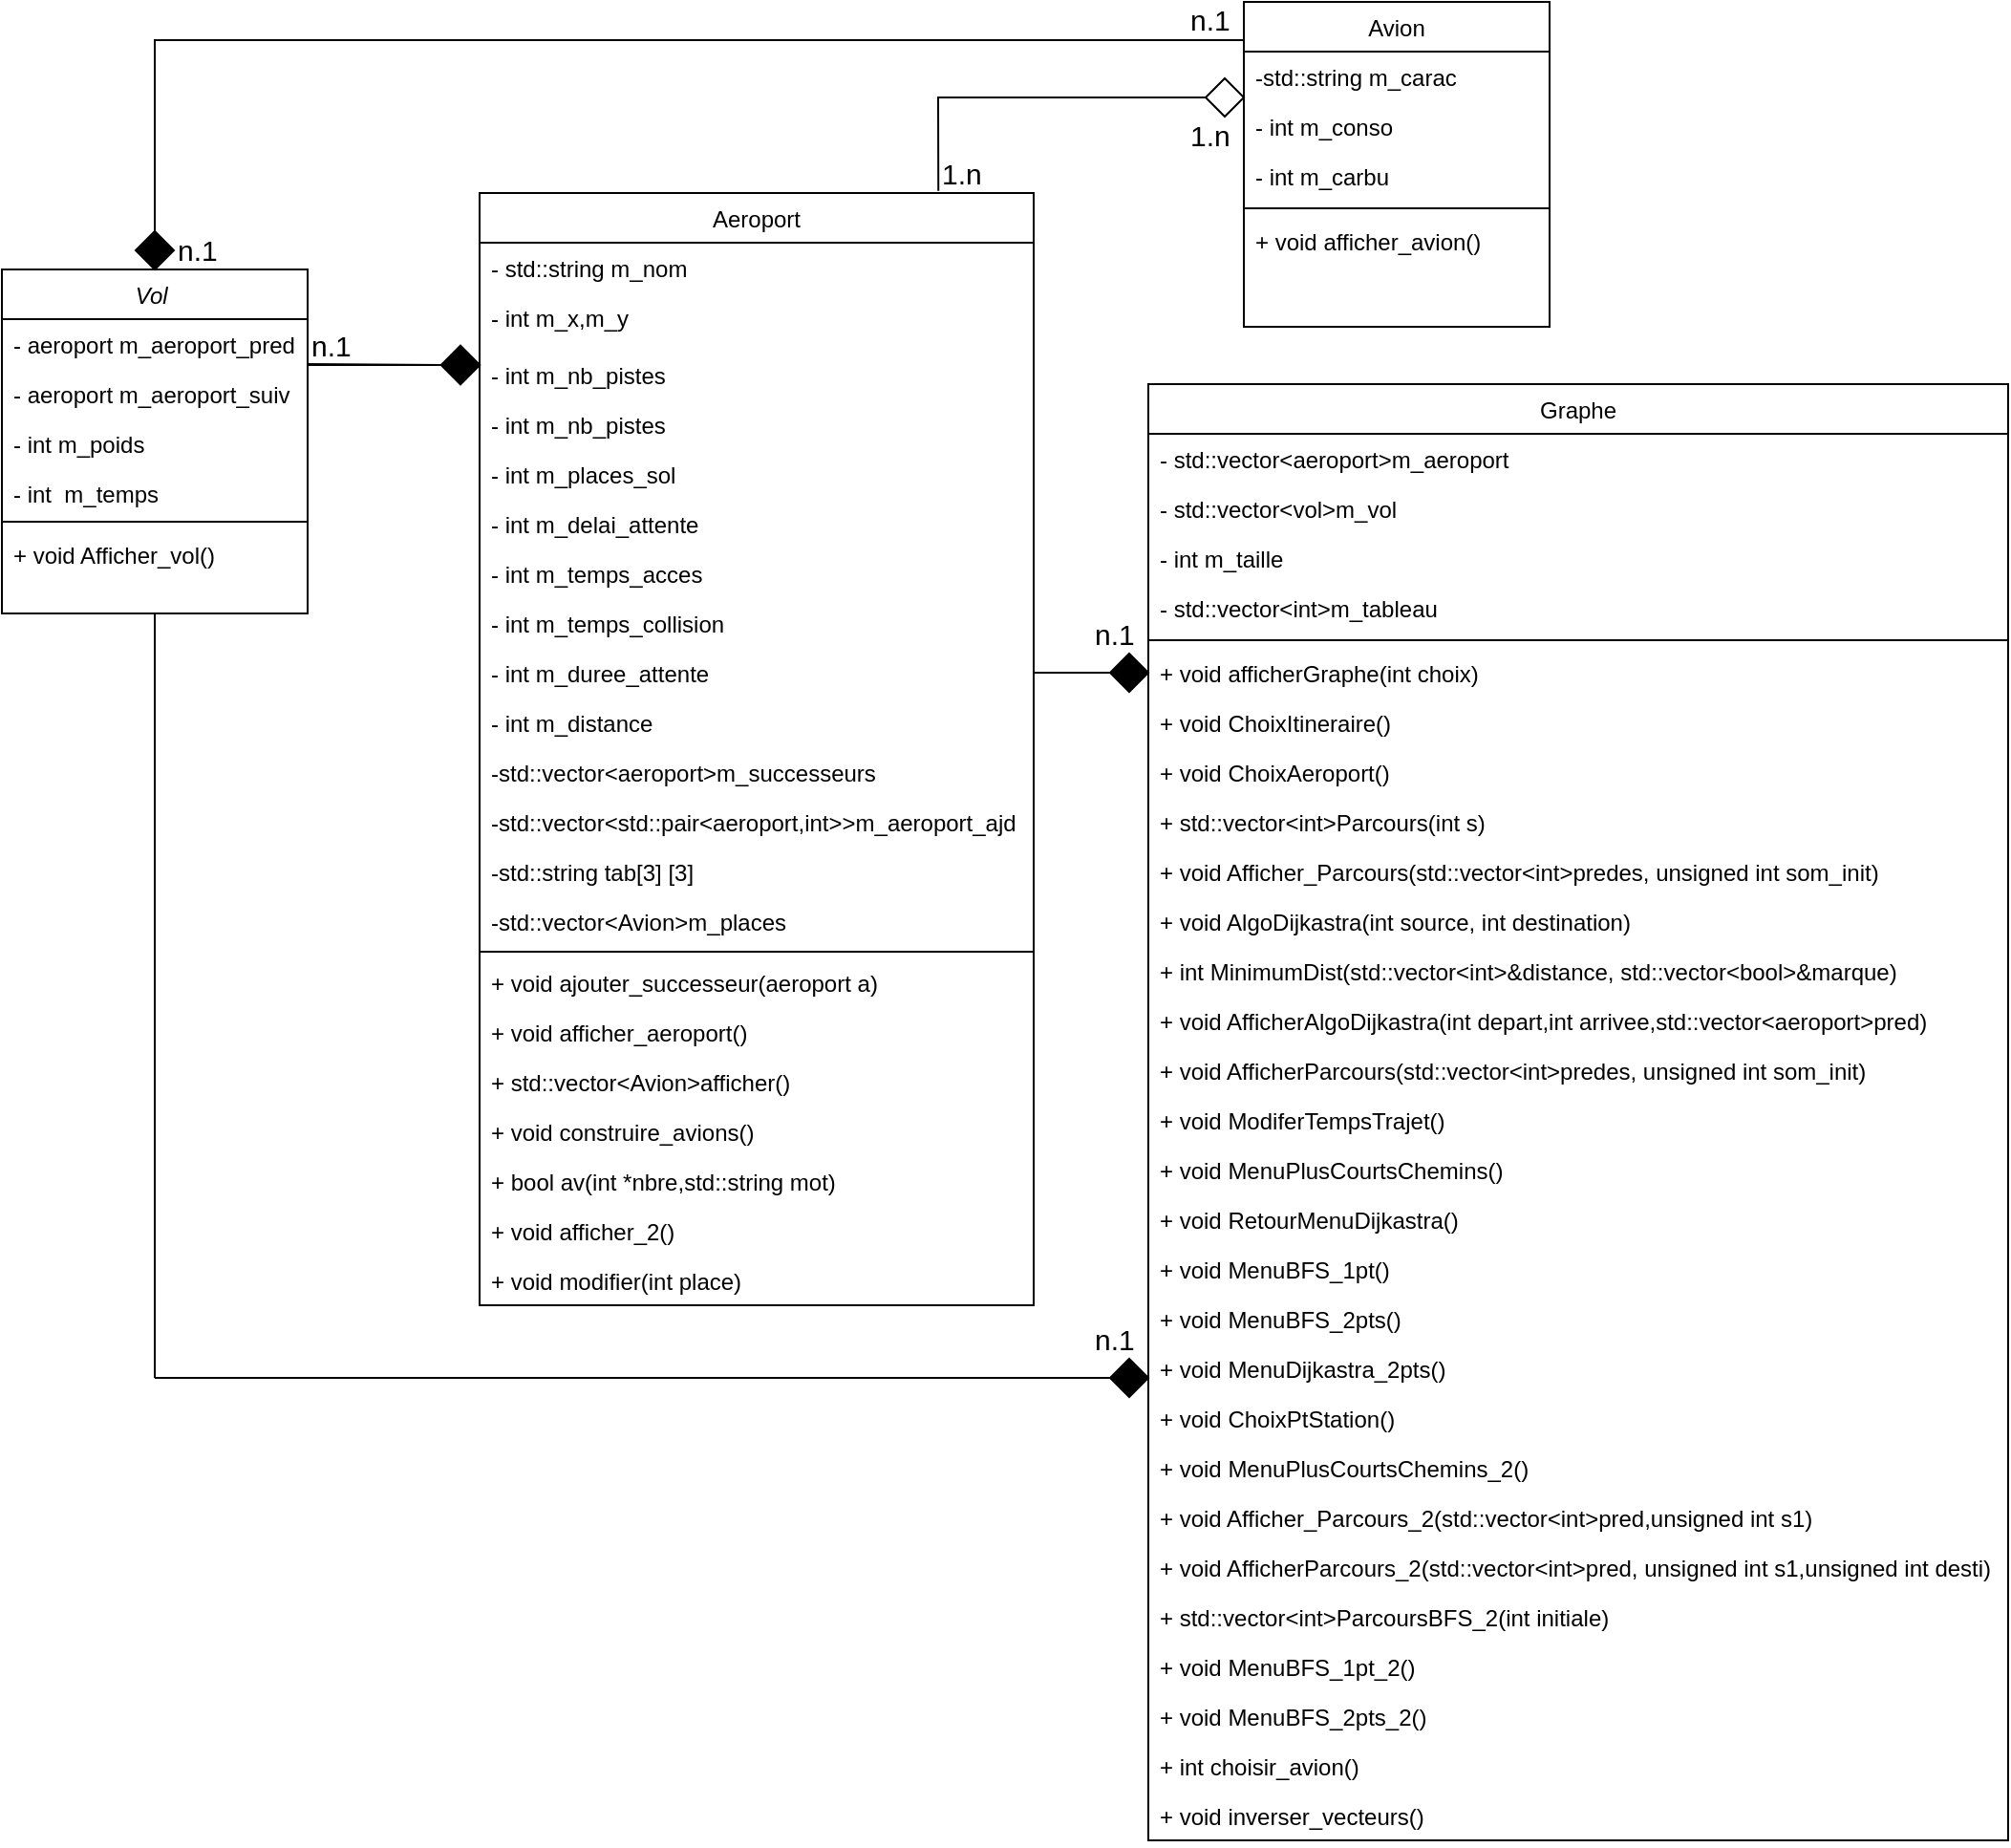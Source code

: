 <mxfile version="17.4.0" type="github">
  <diagram id="C5RBs43oDa-KdzZeNtuy" name="Page-1">
    <mxGraphModel dx="1597" dy="829" grid="1" gridSize="10" guides="1" tooltips="1" connect="1" arrows="1" fold="1" page="1" pageScale="1" pageWidth="827" pageHeight="1169" math="0" shadow="0">
      <root>
        <mxCell id="WIyWlLk6GJQsqaUBKTNV-0" />
        <mxCell id="WIyWlLk6GJQsqaUBKTNV-1" parent="WIyWlLk6GJQsqaUBKTNV-0" />
        <mxCell id="zkfFHV4jXpPFQw0GAbJ--0" value="Vol " style="swimlane;fontStyle=2;align=center;verticalAlign=top;childLayout=stackLayout;horizontal=1;startSize=26;horizontalStack=0;resizeParent=1;resizeLast=0;collapsible=1;marginBottom=0;rounded=0;shadow=0;strokeWidth=1;" parent="WIyWlLk6GJQsqaUBKTNV-1" vertex="1">
          <mxGeometry y="140" width="160" height="180" as="geometry">
            <mxRectangle x="230" y="140" width="160" height="26" as="alternateBounds" />
          </mxGeometry>
        </mxCell>
        <mxCell id="zkfFHV4jXpPFQw0GAbJ--1" value="- aeroport m_aeroport_pred" style="text;align=left;verticalAlign=top;spacingLeft=4;spacingRight=4;overflow=hidden;rotatable=0;points=[[0,0.5],[1,0.5]];portConstraint=eastwest;" parent="zkfFHV4jXpPFQw0GAbJ--0" vertex="1">
          <mxGeometry y="26" width="160" height="26" as="geometry" />
        </mxCell>
        <mxCell id="zkfFHV4jXpPFQw0GAbJ--2" value="- aeroport m_aeroport_suiv" style="text;align=left;verticalAlign=top;spacingLeft=4;spacingRight=4;overflow=hidden;rotatable=0;points=[[0,0.5],[1,0.5]];portConstraint=eastwest;rounded=0;shadow=0;html=0;" parent="zkfFHV4jXpPFQw0GAbJ--0" vertex="1">
          <mxGeometry y="52" width="160" height="26" as="geometry" />
        </mxCell>
        <mxCell id="BseR12g4Q3KQPROIycxT-0" value="- int m_poids" style="text;align=left;verticalAlign=top;spacingLeft=4;spacingRight=4;overflow=hidden;rotatable=0;points=[[0,0.5],[1,0.5]];portConstraint=eastwest;rounded=0;shadow=0;html=0;" vertex="1" parent="zkfFHV4jXpPFQw0GAbJ--0">
          <mxGeometry y="78" width="160" height="26" as="geometry" />
        </mxCell>
        <mxCell id="BseR12g4Q3KQPROIycxT-1" value="- int  m_temps" style="text;align=left;verticalAlign=top;spacingLeft=4;spacingRight=4;overflow=hidden;rotatable=0;points=[[0,0.5],[1,0.5]];portConstraint=eastwest;rounded=0;shadow=0;html=0;" vertex="1" parent="zkfFHV4jXpPFQw0GAbJ--0">
          <mxGeometry y="104" width="160" height="24" as="geometry" />
        </mxCell>
        <mxCell id="zkfFHV4jXpPFQw0GAbJ--4" value="" style="line;html=1;strokeWidth=1;align=left;verticalAlign=middle;spacingTop=-1;spacingLeft=3;spacingRight=3;rotatable=0;labelPosition=right;points=[];portConstraint=eastwest;" parent="zkfFHV4jXpPFQw0GAbJ--0" vertex="1">
          <mxGeometry y="128" width="160" height="8" as="geometry" />
        </mxCell>
        <mxCell id="zkfFHV4jXpPFQw0GAbJ--5" value="+ void Afficher_vol()" style="text;align=left;verticalAlign=top;spacingLeft=4;spacingRight=4;overflow=hidden;rotatable=0;points=[[0,0.5],[1,0.5]];portConstraint=eastwest;" parent="zkfFHV4jXpPFQw0GAbJ--0" vertex="1">
          <mxGeometry y="136" width="160" height="26" as="geometry" />
        </mxCell>
        <mxCell id="zkfFHV4jXpPFQw0GAbJ--6" value="Graphe" style="swimlane;fontStyle=0;align=center;verticalAlign=top;childLayout=stackLayout;horizontal=1;startSize=26;horizontalStack=0;resizeParent=1;resizeLast=0;collapsible=1;marginBottom=0;rounded=0;shadow=0;strokeWidth=1;" parent="WIyWlLk6GJQsqaUBKTNV-1" vertex="1">
          <mxGeometry x="600" y="200" width="450" height="762" as="geometry">
            <mxRectangle x="130" y="380" width="160" height="26" as="alternateBounds" />
          </mxGeometry>
        </mxCell>
        <mxCell id="zkfFHV4jXpPFQw0GAbJ--7" value="- std::vector&lt;aeroport&gt;m_aeroport" style="text;align=left;verticalAlign=top;spacingLeft=4;spacingRight=4;overflow=hidden;rotatable=0;points=[[0,0.5],[1,0.5]];portConstraint=eastwest;" parent="zkfFHV4jXpPFQw0GAbJ--6" vertex="1">
          <mxGeometry y="26" width="450" height="26" as="geometry" />
        </mxCell>
        <mxCell id="zkfFHV4jXpPFQw0GAbJ--8" value="- std::vector&lt;vol&gt;m_vol" style="text;align=left;verticalAlign=top;spacingLeft=4;spacingRight=4;overflow=hidden;rotatable=0;points=[[0,0.5],[1,0.5]];portConstraint=eastwest;rounded=0;shadow=0;html=0;" parent="zkfFHV4jXpPFQw0GAbJ--6" vertex="1">
          <mxGeometry y="52" width="450" height="26" as="geometry" />
        </mxCell>
        <mxCell id="zkfFHV4jXpPFQw0GAbJ--10" value="- int m_taille" style="text;align=left;verticalAlign=top;spacingLeft=4;spacingRight=4;overflow=hidden;rotatable=0;points=[[0,0.5],[1,0.5]];portConstraint=eastwest;fontStyle=0" parent="zkfFHV4jXpPFQw0GAbJ--6" vertex="1">
          <mxGeometry y="78" width="450" height="26" as="geometry" />
        </mxCell>
        <mxCell id="zkfFHV4jXpPFQw0GAbJ--11" value="- std::vector&lt;int&gt;m_tableau" style="text;align=left;verticalAlign=top;spacingLeft=4;spacingRight=4;overflow=hidden;rotatable=0;points=[[0,0.5],[1,0.5]];portConstraint=eastwest;" parent="zkfFHV4jXpPFQw0GAbJ--6" vertex="1">
          <mxGeometry y="104" width="450" height="26" as="geometry" />
        </mxCell>
        <mxCell id="zkfFHV4jXpPFQw0GAbJ--9" value="" style="line;html=1;strokeWidth=1;align=left;verticalAlign=middle;spacingTop=-1;spacingLeft=3;spacingRight=3;rotatable=0;labelPosition=right;points=[];portConstraint=eastwest;" parent="zkfFHV4jXpPFQw0GAbJ--6" vertex="1">
          <mxGeometry y="130" width="450" height="8" as="geometry" />
        </mxCell>
        <mxCell id="BseR12g4Q3KQPROIycxT-96" value="+ void afficherGraphe(int choix)" style="text;align=left;verticalAlign=top;spacingLeft=4;spacingRight=4;overflow=hidden;rotatable=0;points=[[0,0.5],[1,0.5]];portConstraint=eastwest;" vertex="1" parent="zkfFHV4jXpPFQw0GAbJ--6">
          <mxGeometry y="138" width="450" height="26" as="geometry" />
        </mxCell>
        <mxCell id="BseR12g4Q3KQPROIycxT-95" value="+ void ChoixItineraire()" style="text;align=left;verticalAlign=top;spacingLeft=4;spacingRight=4;overflow=hidden;rotatable=0;points=[[0,0.5],[1,0.5]];portConstraint=eastwest;" vertex="1" parent="zkfFHV4jXpPFQw0GAbJ--6">
          <mxGeometry y="164" width="450" height="26" as="geometry" />
        </mxCell>
        <mxCell id="BseR12g4Q3KQPROIycxT-98" value="+ void ChoixAeroport()" style="text;align=left;verticalAlign=top;spacingLeft=4;spacingRight=4;overflow=hidden;rotatable=0;points=[[0,0.5],[1,0.5]];portConstraint=eastwest;" vertex="1" parent="zkfFHV4jXpPFQw0GAbJ--6">
          <mxGeometry y="190" width="450" height="26" as="geometry" />
        </mxCell>
        <mxCell id="BseR12g4Q3KQPROIycxT-97" value="+ std::vector&lt;int&gt;Parcours(int s)" style="text;align=left;verticalAlign=top;spacingLeft=4;spacingRight=4;overflow=hidden;rotatable=0;points=[[0,0.5],[1,0.5]];portConstraint=eastwest;" vertex="1" parent="zkfFHV4jXpPFQw0GAbJ--6">
          <mxGeometry y="216" width="450" height="26" as="geometry" />
        </mxCell>
        <mxCell id="BseR12g4Q3KQPROIycxT-94" value="+ void Afficher_Parcours(std::vector&lt;int&gt;predes, unsigned int som_init)" style="text;align=left;verticalAlign=top;spacingLeft=4;spacingRight=4;overflow=hidden;rotatable=0;points=[[0,0.5],[1,0.5]];portConstraint=eastwest;" vertex="1" parent="zkfFHV4jXpPFQw0GAbJ--6">
          <mxGeometry y="242" width="450" height="26" as="geometry" />
        </mxCell>
        <mxCell id="BseR12g4Q3KQPROIycxT-93" value="+ void AlgoDijkastra(int source, int destination)" style="text;align=left;verticalAlign=top;spacingLeft=4;spacingRight=4;overflow=hidden;rotatable=0;points=[[0,0.5],[1,0.5]];portConstraint=eastwest;" vertex="1" parent="zkfFHV4jXpPFQw0GAbJ--6">
          <mxGeometry y="268" width="450" height="26" as="geometry" />
        </mxCell>
        <mxCell id="BseR12g4Q3KQPROIycxT-92" value="+ int MinimumDist(std::vector&lt;int&gt;&amp;distance, std::vector&lt;bool&gt;&amp;marque)" style="text;align=left;verticalAlign=top;spacingLeft=4;spacingRight=4;overflow=hidden;rotatable=0;points=[[0,0.5],[1,0.5]];portConstraint=eastwest;" vertex="1" parent="zkfFHV4jXpPFQw0GAbJ--6">
          <mxGeometry y="294" width="450" height="26" as="geometry" />
        </mxCell>
        <mxCell id="BseR12g4Q3KQPROIycxT-100" value="+ void AfficherAlgoDijkastra(int depart,int arrivee,std::vector&lt;aeroport&gt;pred)" style="text;align=left;verticalAlign=top;spacingLeft=4;spacingRight=4;overflow=hidden;rotatable=0;points=[[0,0.5],[1,0.5]];portConstraint=eastwest;" vertex="1" parent="zkfFHV4jXpPFQw0GAbJ--6">
          <mxGeometry y="320" width="450" height="26" as="geometry" />
        </mxCell>
        <mxCell id="BseR12g4Q3KQPROIycxT-129" value="+ void AfficherParcours(std::vector&lt;int&gt;predes, unsigned int som_init)" style="text;align=left;verticalAlign=top;spacingLeft=4;spacingRight=4;overflow=hidden;rotatable=0;points=[[0,0.5],[1,0.5]];portConstraint=eastwest;" vertex="1" parent="zkfFHV4jXpPFQw0GAbJ--6">
          <mxGeometry y="346" width="450" height="26" as="geometry" />
        </mxCell>
        <mxCell id="BseR12g4Q3KQPROIycxT-130" value="+ void ModiferTempsTrajet()" style="text;align=left;verticalAlign=top;spacingLeft=4;spacingRight=4;overflow=hidden;rotatable=0;points=[[0,0.5],[1,0.5]];portConstraint=eastwest;" vertex="1" parent="zkfFHV4jXpPFQw0GAbJ--6">
          <mxGeometry y="372" width="450" height="26" as="geometry" />
        </mxCell>
        <mxCell id="BseR12g4Q3KQPROIycxT-166" value="+ void MenuPlusCourtsChemins()" style="text;align=left;verticalAlign=top;spacingLeft=4;spacingRight=4;overflow=hidden;rotatable=0;points=[[0,0.5],[1,0.5]];portConstraint=eastwest;" vertex="1" parent="zkfFHV4jXpPFQw0GAbJ--6">
          <mxGeometry y="398" width="450" height="26" as="geometry" />
        </mxCell>
        <mxCell id="BseR12g4Q3KQPROIycxT-164" value="+ void RetourMenuDijkastra()" style="text;align=left;verticalAlign=top;spacingLeft=4;spacingRight=4;overflow=hidden;rotatable=0;points=[[0,0.5],[1,0.5]];portConstraint=eastwest;" vertex="1" parent="zkfFHV4jXpPFQw0GAbJ--6">
          <mxGeometry y="424" width="450" height="26" as="geometry" />
        </mxCell>
        <mxCell id="BseR12g4Q3KQPROIycxT-165" value="+ void MenuBFS_1pt()" style="text;align=left;verticalAlign=top;spacingLeft=4;spacingRight=4;overflow=hidden;rotatable=0;points=[[0,0.5],[1,0.5]];portConstraint=eastwest;" vertex="1" parent="zkfFHV4jXpPFQw0GAbJ--6">
          <mxGeometry y="450" width="450" height="26" as="geometry" />
        </mxCell>
        <mxCell id="BseR12g4Q3KQPROIycxT-170" value="+ void MenuBFS_2pts()" style="text;align=left;verticalAlign=top;spacingLeft=4;spacingRight=4;overflow=hidden;rotatable=0;points=[[0,0.5],[1,0.5]];portConstraint=eastwest;" vertex="1" parent="zkfFHV4jXpPFQw0GAbJ--6">
          <mxGeometry y="476" width="450" height="26" as="geometry" />
        </mxCell>
        <mxCell id="BseR12g4Q3KQPROIycxT-169" value="+ void MenuDijkastra_2pts()" style="text;align=left;verticalAlign=top;spacingLeft=4;spacingRight=4;overflow=hidden;rotatable=0;points=[[0,0.5],[1,0.5]];portConstraint=eastwest;" vertex="1" parent="zkfFHV4jXpPFQw0GAbJ--6">
          <mxGeometry y="502" width="450" height="26" as="geometry" />
        </mxCell>
        <mxCell id="BseR12g4Q3KQPROIycxT-168" value="+ void ChoixPtStation()" style="text;align=left;verticalAlign=top;spacingLeft=4;spacingRight=4;overflow=hidden;rotatable=0;points=[[0,0.5],[1,0.5]];portConstraint=eastwest;" vertex="1" parent="zkfFHV4jXpPFQw0GAbJ--6">
          <mxGeometry y="528" width="450" height="26" as="geometry" />
        </mxCell>
        <mxCell id="BseR12g4Q3KQPROIycxT-167" value="+ void MenuPlusCourtsChemins_2()" style="text;align=left;verticalAlign=top;spacingLeft=4;spacingRight=4;overflow=hidden;rotatable=0;points=[[0,0.5],[1,0.5]];portConstraint=eastwest;" vertex="1" parent="zkfFHV4jXpPFQw0GAbJ--6">
          <mxGeometry y="554" width="450" height="26" as="geometry" />
        </mxCell>
        <mxCell id="BseR12g4Q3KQPROIycxT-174" value="+ void Afficher_Parcours_2(std::vector&lt;int&gt;pred,unsigned int s1)" style="text;align=left;verticalAlign=top;spacingLeft=4;spacingRight=4;overflow=hidden;rotatable=0;points=[[0,0.5],[1,0.5]];portConstraint=eastwest;" vertex="1" parent="zkfFHV4jXpPFQw0GAbJ--6">
          <mxGeometry y="580" width="450" height="26" as="geometry" />
        </mxCell>
        <mxCell id="BseR12g4Q3KQPROIycxT-173" value="+ void AfficherParcours_2(std::vector&lt;int&gt;pred, unsigned int s1,unsigned int desti)" style="text;align=left;verticalAlign=top;spacingLeft=4;spacingRight=4;overflow=hidden;rotatable=0;points=[[0,0.5],[1,0.5]];portConstraint=eastwest;" vertex="1" parent="zkfFHV4jXpPFQw0GAbJ--6">
          <mxGeometry y="606" width="450" height="26" as="geometry" />
        </mxCell>
        <mxCell id="BseR12g4Q3KQPROIycxT-172" value="+ std::vector&lt;int&gt;ParcoursBFS_2(int initiale)" style="text;align=left;verticalAlign=top;spacingLeft=4;spacingRight=4;overflow=hidden;rotatable=0;points=[[0,0.5],[1,0.5]];portConstraint=eastwest;" vertex="1" parent="zkfFHV4jXpPFQw0GAbJ--6">
          <mxGeometry y="632" width="450" height="26" as="geometry" />
        </mxCell>
        <mxCell id="BseR12g4Q3KQPROIycxT-171" value="+ void MenuBFS_1pt_2()" style="text;align=left;verticalAlign=top;spacingLeft=4;spacingRight=4;overflow=hidden;rotatable=0;points=[[0,0.5],[1,0.5]];portConstraint=eastwest;" vertex="1" parent="zkfFHV4jXpPFQw0GAbJ--6">
          <mxGeometry y="658" width="450" height="26" as="geometry" />
        </mxCell>
        <mxCell id="BseR12g4Q3KQPROIycxT-177" value="+ void MenuBFS_2pts_2()" style="text;align=left;verticalAlign=top;spacingLeft=4;spacingRight=4;overflow=hidden;rotatable=0;points=[[0,0.5],[1,0.5]];portConstraint=eastwest;" vertex="1" parent="zkfFHV4jXpPFQw0GAbJ--6">
          <mxGeometry y="684" width="450" height="26" as="geometry" />
        </mxCell>
        <mxCell id="BseR12g4Q3KQPROIycxT-176" value="+ int choisir_avion()" style="text;align=left;verticalAlign=top;spacingLeft=4;spacingRight=4;overflow=hidden;rotatable=0;points=[[0,0.5],[1,0.5]];portConstraint=eastwest;" vertex="1" parent="zkfFHV4jXpPFQw0GAbJ--6">
          <mxGeometry y="710" width="450" height="26" as="geometry" />
        </mxCell>
        <mxCell id="BseR12g4Q3KQPROIycxT-175" value="+ void inverser_vecteurs()" style="text;align=left;verticalAlign=top;spacingLeft=4;spacingRight=4;overflow=hidden;rotatable=0;points=[[0,0.5],[1,0.5]];portConstraint=eastwest;" vertex="1" parent="zkfFHV4jXpPFQw0GAbJ--6">
          <mxGeometry y="736" width="450" height="26" as="geometry" />
        </mxCell>
        <mxCell id="BseR12g4Q3KQPROIycxT-179" style="edgeStyle=orthogonalEdgeStyle;rounded=0;orthogonalLoop=1;jettySize=auto;html=1;exitX=0;exitY=0;exitDx=0;exitDy=0;entryX=0.5;entryY=0;entryDx=0;entryDy=0;fontSize=15;startArrow=none;" edge="1" parent="WIyWlLk6GJQsqaUBKTNV-1" source="BseR12g4Q3KQPROIycxT-182" target="zkfFHV4jXpPFQw0GAbJ--0">
          <mxGeometry relative="1" as="geometry" />
        </mxCell>
        <mxCell id="zkfFHV4jXpPFQw0GAbJ--13" value="Avion" style="swimlane;fontStyle=0;align=center;verticalAlign=top;childLayout=stackLayout;horizontal=1;startSize=26;horizontalStack=0;resizeParent=1;resizeLast=0;collapsible=1;marginBottom=0;rounded=0;shadow=0;strokeWidth=1;" parent="WIyWlLk6GJQsqaUBKTNV-1" vertex="1">
          <mxGeometry x="650" width="160" height="170" as="geometry">
            <mxRectangle x="340" y="380" width="170" height="26" as="alternateBounds" />
          </mxGeometry>
        </mxCell>
        <mxCell id="zkfFHV4jXpPFQw0GAbJ--14" value="-std::string m_carac" style="text;align=left;verticalAlign=top;spacingLeft=4;spacingRight=4;overflow=hidden;rotatable=0;points=[[0,0.5],[1,0.5]];portConstraint=eastwest;" parent="zkfFHV4jXpPFQw0GAbJ--13" vertex="1">
          <mxGeometry y="26" width="160" height="26" as="geometry" />
        </mxCell>
        <mxCell id="BseR12g4Q3KQPROIycxT-19" value="- int m_conso" style="text;align=left;verticalAlign=top;spacingLeft=4;spacingRight=4;overflow=hidden;rotatable=0;points=[[0,0.5],[1,0.5]];portConstraint=eastwest;" vertex="1" parent="zkfFHV4jXpPFQw0GAbJ--13">
          <mxGeometry y="52" width="160" height="26" as="geometry" />
        </mxCell>
        <mxCell id="BseR12g4Q3KQPROIycxT-6" value="- int m_carbu" style="text;align=left;verticalAlign=top;spacingLeft=4;spacingRight=4;overflow=hidden;rotatable=0;points=[[0,0.5],[1,0.5]];portConstraint=eastwest;rounded=0;shadow=0;html=0;" vertex="1" parent="zkfFHV4jXpPFQw0GAbJ--13">
          <mxGeometry y="78" width="160" height="26" as="geometry" />
        </mxCell>
        <mxCell id="zkfFHV4jXpPFQw0GAbJ--15" value="" style="line;html=1;strokeWidth=1;align=left;verticalAlign=middle;spacingTop=-1;spacingLeft=3;spacingRight=3;rotatable=0;labelPosition=right;points=[];portConstraint=eastwest;" parent="zkfFHV4jXpPFQw0GAbJ--13" vertex="1">
          <mxGeometry y="104" width="160" height="8" as="geometry" />
        </mxCell>
        <mxCell id="BseR12g4Q3KQPROIycxT-90" value="+ void afficher_avion()" style="text;align=left;verticalAlign=top;spacingLeft=4;spacingRight=4;overflow=hidden;rotatable=0;points=[[0,0.5],[1,0.5]];portConstraint=eastwest;rounded=0;shadow=0;html=0;" vertex="1" parent="zkfFHV4jXpPFQw0GAbJ--13">
          <mxGeometry y="112" width="160" height="26" as="geometry" />
        </mxCell>
        <mxCell id="zkfFHV4jXpPFQw0GAbJ--17" value="Aeroport" style="swimlane;fontStyle=0;align=center;verticalAlign=top;childLayout=stackLayout;horizontal=1;startSize=26;horizontalStack=0;resizeParent=1;resizeLast=0;collapsible=1;marginBottom=0;rounded=0;shadow=0;strokeWidth=1;" parent="WIyWlLk6GJQsqaUBKTNV-1" vertex="1">
          <mxGeometry x="250" y="100" width="290" height="582" as="geometry">
            <mxRectangle x="360" y="110" width="160" height="26" as="alternateBounds" />
          </mxGeometry>
        </mxCell>
        <mxCell id="zkfFHV4jXpPFQw0GAbJ--18" value="- std::string m_nom " style="text;align=left;verticalAlign=top;spacingLeft=4;spacingRight=4;overflow=hidden;rotatable=0;points=[[0,0.5],[1,0.5]];portConstraint=eastwest;" parent="zkfFHV4jXpPFQw0GAbJ--17" vertex="1">
          <mxGeometry y="26" width="290" height="26" as="geometry" />
        </mxCell>
        <mxCell id="zkfFHV4jXpPFQw0GAbJ--19" value="- int m_x,m_y" style="text;align=left;verticalAlign=top;spacingLeft=4;spacingRight=4;overflow=hidden;rotatable=0;points=[[0,0.5],[1,0.5]];portConstraint=eastwest;rounded=0;shadow=0;html=0;" parent="zkfFHV4jXpPFQw0GAbJ--17" vertex="1">
          <mxGeometry y="52" width="290" height="30" as="geometry" />
        </mxCell>
        <mxCell id="BseR12g4Q3KQPROIycxT-91" value="- int m_nb_pistes" style="text;align=left;verticalAlign=top;spacingLeft=4;spacingRight=4;overflow=hidden;rotatable=0;points=[[0,0.5],[1,0.5]];portConstraint=eastwest;rounded=0;shadow=0;html=0;" vertex="1" parent="zkfFHV4jXpPFQw0GAbJ--17">
          <mxGeometry y="82" width="290" height="26" as="geometry" />
        </mxCell>
        <mxCell id="zkfFHV4jXpPFQw0GAbJ--21" value="- int m_nb_pistes" style="text;align=left;verticalAlign=top;spacingLeft=4;spacingRight=4;overflow=hidden;rotatable=0;points=[[0,0.5],[1,0.5]];portConstraint=eastwest;rounded=0;shadow=0;html=0;" parent="zkfFHV4jXpPFQw0GAbJ--17" vertex="1">
          <mxGeometry y="108" width="290" height="26" as="geometry" />
        </mxCell>
        <mxCell id="zkfFHV4jXpPFQw0GAbJ--22" value="- int m_places_sol" style="text;align=left;verticalAlign=top;spacingLeft=4;spacingRight=4;overflow=hidden;rotatable=0;points=[[0,0.5],[1,0.5]];portConstraint=eastwest;rounded=0;shadow=0;html=0;" parent="zkfFHV4jXpPFQw0GAbJ--17" vertex="1">
          <mxGeometry y="134" width="290" height="26" as="geometry" />
        </mxCell>
        <mxCell id="BseR12g4Q3KQPROIycxT-2" value="- int m_delai_attente" style="text;align=left;verticalAlign=top;spacingLeft=4;spacingRight=4;overflow=hidden;rotatable=0;points=[[0,0.5],[1,0.5]];portConstraint=eastwest;rounded=0;shadow=0;html=0;" vertex="1" parent="zkfFHV4jXpPFQw0GAbJ--17">
          <mxGeometry y="160" width="290" height="26" as="geometry" />
        </mxCell>
        <mxCell id="BseR12g4Q3KQPROIycxT-4" value="- int m_temps_acces" style="text;align=left;verticalAlign=top;spacingLeft=4;spacingRight=4;overflow=hidden;rotatable=0;points=[[0,0.5],[1,0.5]];portConstraint=eastwest;rounded=0;shadow=0;html=0;" vertex="1" parent="zkfFHV4jXpPFQw0GAbJ--17">
          <mxGeometry y="186" width="290" height="26" as="geometry" />
        </mxCell>
        <mxCell id="BseR12g4Q3KQPROIycxT-5" value="- int m_temps_collision" style="text;align=left;verticalAlign=top;spacingLeft=4;spacingRight=4;overflow=hidden;rotatable=0;points=[[0,0.5],[1,0.5]];portConstraint=eastwest;rounded=0;shadow=0;html=0;" vertex="1" parent="zkfFHV4jXpPFQw0GAbJ--17">
          <mxGeometry y="212" width="290" height="26" as="geometry" />
        </mxCell>
        <mxCell id="BseR12g4Q3KQPROIycxT-3" value="- int m_duree_attente" style="text;align=left;verticalAlign=top;spacingLeft=4;spacingRight=4;overflow=hidden;rotatable=0;points=[[0,0.5],[1,0.5]];portConstraint=eastwest;rounded=0;shadow=0;html=0;" vertex="1" parent="zkfFHV4jXpPFQw0GAbJ--17">
          <mxGeometry y="238" width="290" height="26" as="geometry" />
        </mxCell>
        <mxCell id="BseR12g4Q3KQPROIycxT-8" value="- int m_distance" style="text;align=left;verticalAlign=top;spacingLeft=4;spacingRight=4;overflow=hidden;rotatable=0;points=[[0,0.5],[1,0.5]];portConstraint=eastwest;rounded=0;shadow=0;html=0;" vertex="1" parent="zkfFHV4jXpPFQw0GAbJ--17">
          <mxGeometry y="264" width="290" height="26" as="geometry" />
        </mxCell>
        <mxCell id="BseR12g4Q3KQPROIycxT-25" value="-std::vector&lt;aeroport&gt;m_successeurs" style="text;align=left;verticalAlign=top;spacingLeft=4;spacingRight=4;overflow=hidden;rotatable=0;points=[[0,0.5],[1,0.5]];portConstraint=eastwest;rounded=0;shadow=0;html=0;" vertex="1" parent="zkfFHV4jXpPFQw0GAbJ--17">
          <mxGeometry y="290" width="290" height="26" as="geometry" />
        </mxCell>
        <mxCell id="BseR12g4Q3KQPROIycxT-26" value="-std::vector&lt;std::pair&lt;aeroport,int&gt;&gt;m_aeroport_ajd" style="text;align=left;verticalAlign=top;spacingLeft=4;spacingRight=4;overflow=hidden;rotatable=0;points=[[0,0.5],[1,0.5]];portConstraint=eastwest;rounded=0;shadow=0;html=0;" vertex="1" parent="zkfFHV4jXpPFQw0GAbJ--17">
          <mxGeometry y="316" width="290" height="26" as="geometry" />
        </mxCell>
        <mxCell id="BseR12g4Q3KQPROIycxT-27" value="-std::string tab[3] [3]" style="text;align=left;verticalAlign=top;spacingLeft=4;spacingRight=4;overflow=hidden;rotatable=0;points=[[0,0.5],[1,0.5]];portConstraint=eastwest;rounded=0;shadow=0;html=0;" vertex="1" parent="zkfFHV4jXpPFQw0GAbJ--17">
          <mxGeometry y="342" width="290" height="26" as="geometry" />
        </mxCell>
        <mxCell id="BseR12g4Q3KQPROIycxT-66" value="-std::vector&lt;Avion&gt;m_places" style="text;align=left;verticalAlign=top;spacingLeft=4;spacingRight=4;overflow=hidden;rotatable=0;points=[[0,0.5],[1,0.5]];portConstraint=eastwest;rounded=0;shadow=0;html=0;" vertex="1" parent="zkfFHV4jXpPFQw0GAbJ--17">
          <mxGeometry y="368" width="290" height="26" as="geometry" />
        </mxCell>
        <mxCell id="zkfFHV4jXpPFQw0GAbJ--23" value="" style="line;html=1;strokeWidth=1;align=left;verticalAlign=middle;spacingTop=-1;spacingLeft=3;spacingRight=3;rotatable=0;labelPosition=right;points=[];portConstraint=eastwest;" parent="zkfFHV4jXpPFQw0GAbJ--17" vertex="1">
          <mxGeometry y="394" width="290" height="6" as="geometry" />
        </mxCell>
        <mxCell id="BseR12g4Q3KQPROIycxT-81" value="+ void ajouter_successeur(aeroport a)" style="text;align=left;verticalAlign=top;spacingLeft=4;spacingRight=4;overflow=hidden;rotatable=0;points=[[0,0.5],[1,0.5]];portConstraint=eastwest;rounded=0;shadow=0;html=0;" vertex="1" parent="zkfFHV4jXpPFQw0GAbJ--17">
          <mxGeometry y="400" width="290" height="26" as="geometry" />
        </mxCell>
        <mxCell id="BseR12g4Q3KQPROIycxT-83" value="+ void afficher_aeroport()" style="text;align=left;verticalAlign=top;spacingLeft=4;spacingRight=4;overflow=hidden;rotatable=0;points=[[0,0.5],[1,0.5]];portConstraint=eastwest;rounded=0;shadow=0;html=0;" vertex="1" parent="zkfFHV4jXpPFQw0GAbJ--17">
          <mxGeometry y="426" width="290" height="26" as="geometry" />
        </mxCell>
        <mxCell id="BseR12g4Q3KQPROIycxT-82" value="+ std::vector&lt;Avion&gt;afficher()" style="text;align=left;verticalAlign=top;spacingLeft=4;spacingRight=4;overflow=hidden;rotatable=0;points=[[0,0.5],[1,0.5]];portConstraint=eastwest;rounded=0;shadow=0;html=0;" vertex="1" parent="zkfFHV4jXpPFQw0GAbJ--17">
          <mxGeometry y="452" width="290" height="26" as="geometry" />
        </mxCell>
        <mxCell id="BseR12g4Q3KQPROIycxT-87" value="+ void construire_avions()" style="text;align=left;verticalAlign=top;spacingLeft=4;spacingRight=4;overflow=hidden;rotatable=0;points=[[0,0.5],[1,0.5]];portConstraint=eastwest;rounded=0;shadow=0;html=0;" vertex="1" parent="zkfFHV4jXpPFQw0GAbJ--17">
          <mxGeometry y="478" width="290" height="26" as="geometry" />
        </mxCell>
        <mxCell id="BseR12g4Q3KQPROIycxT-86" value="+ bool av(int *nbre,std::string mot)" style="text;align=left;verticalAlign=top;spacingLeft=4;spacingRight=4;overflow=hidden;rotatable=0;points=[[0,0.5],[1,0.5]];portConstraint=eastwest;rounded=0;shadow=0;html=0;" vertex="1" parent="zkfFHV4jXpPFQw0GAbJ--17">
          <mxGeometry y="504" width="290" height="26" as="geometry" />
        </mxCell>
        <mxCell id="BseR12g4Q3KQPROIycxT-85" value="+ void afficher_2()" style="text;align=left;verticalAlign=top;spacingLeft=4;spacingRight=4;overflow=hidden;rotatable=0;points=[[0,0.5],[1,0.5]];portConstraint=eastwest;rounded=0;shadow=0;html=0;" vertex="1" parent="zkfFHV4jXpPFQw0GAbJ--17">
          <mxGeometry y="530" width="290" height="26" as="geometry" />
        </mxCell>
        <mxCell id="BseR12g4Q3KQPROIycxT-89" value="+ void modifier(int place)" style="text;align=left;verticalAlign=top;spacingLeft=4;spacingRight=4;overflow=hidden;rotatable=0;points=[[0,0.5],[1,0.5]];portConstraint=eastwest;rounded=0;shadow=0;html=0;" vertex="1" parent="zkfFHV4jXpPFQw0GAbJ--17">
          <mxGeometry y="556" width="290" height="26" as="geometry" />
        </mxCell>
        <mxCell id="zkfFHV4jXpPFQw0GAbJ--26" value="" style="endArrow=open;shadow=0;strokeWidth=1;rounded=0;endFill=1;edgeStyle=elbowEdgeStyle;elbow=vertical;startArrow=none;" parent="WIyWlLk6GJQsqaUBKTNV-1" source="BseR12g4Q3KQPROIycxT-10" target="zkfFHV4jXpPFQw0GAbJ--17" edge="1">
          <mxGeometry x="0.5" y="41" relative="1" as="geometry">
            <mxPoint x="380" y="192" as="sourcePoint" />
            <mxPoint x="540" y="192" as="targetPoint" />
            <mxPoint x="-40" y="32" as="offset" />
          </mxGeometry>
        </mxCell>
        <mxCell id="BseR12g4Q3KQPROIycxT-10" value="" style="rhombus;whiteSpace=wrap;html=1;labelBackgroundColor=#000000;labelBorderColor=#000000;fillColor=#000000;" vertex="1" parent="WIyWlLk6GJQsqaUBKTNV-1">
          <mxGeometry x="230" y="180" width="20" height="20" as="geometry" />
        </mxCell>
        <mxCell id="BseR12g4Q3KQPROIycxT-11" value="" style="endArrow=none;shadow=0;strokeWidth=1;rounded=0;endFill=1;edgeStyle=elbowEdgeStyle;elbow=vertical;entryX=0;entryY=0.5;entryDx=0;entryDy=0;" edge="1" parent="WIyWlLk6GJQsqaUBKTNV-1" source="zkfFHV4jXpPFQw0GAbJ--0" target="BseR12g4Q3KQPROIycxT-10">
          <mxGeometry x="0.5" y="41" relative="1" as="geometry">
            <mxPoint x="250" y="241" as="sourcePoint" />
            <mxPoint x="360" y="200" as="targetPoint" />
            <mxPoint x="-40" y="32" as="offset" />
          </mxGeometry>
        </mxCell>
        <mxCell id="BseR12g4Q3KQPROIycxT-12" value="n.1" style="resizable=0;align=left;verticalAlign=bottom;labelBackgroundColor=none;fontSize=15;" connectable="0" vertex="1" parent="BseR12g4Q3KQPROIycxT-11">
          <mxGeometry x="-1" relative="1" as="geometry">
            <mxPoint as="offset" />
          </mxGeometry>
        </mxCell>
        <mxCell id="BseR12g4Q3KQPROIycxT-21" value="" style="rhombus;whiteSpace=wrap;html=1;labelBackgroundColor=#000000;labelBorderColor=#000000;fillColor=#FFFFFF;" vertex="1" parent="WIyWlLk6GJQsqaUBKTNV-1">
          <mxGeometry x="630" y="40" width="20" height="20" as="geometry" />
        </mxCell>
        <mxCell id="BseR12g4Q3KQPROIycxT-22" value="" style="endArrow=none;html=1;rounded=0;fontSize=15;entryX=0;entryY=0.5;entryDx=0;entryDy=0;exitX=0.828;exitY=-0.002;exitDx=0;exitDy=0;exitPerimeter=0;" edge="1" parent="WIyWlLk6GJQsqaUBKTNV-1" source="zkfFHV4jXpPFQw0GAbJ--17" target="BseR12g4Q3KQPROIycxT-21">
          <mxGeometry width="50" height="50" relative="1" as="geometry">
            <mxPoint x="570" y="190" as="sourcePoint" />
            <mxPoint x="500" y="270" as="targetPoint" />
            <Array as="points">
              <mxPoint x="490" y="50" />
            </Array>
          </mxGeometry>
        </mxCell>
        <mxCell id="BseR12g4Q3KQPROIycxT-181" value="" style="rhombus;whiteSpace=wrap;html=1;labelBackgroundColor=#000000;labelBorderColor=#000000;fillColor=#000000;" vertex="1" parent="WIyWlLk6GJQsqaUBKTNV-1">
          <mxGeometry x="230" y="180" width="20" height="20" as="geometry" />
        </mxCell>
        <mxCell id="BseR12g4Q3KQPROIycxT-182" value="" style="rhombus;whiteSpace=wrap;html=1;labelBackgroundColor=#000000;labelBorderColor=#000000;fillColor=#000000;" vertex="1" parent="WIyWlLk6GJQsqaUBKTNV-1">
          <mxGeometry x="70" y="120" width="20" height="20" as="geometry" />
        </mxCell>
        <mxCell id="BseR12g4Q3KQPROIycxT-183" value="" style="edgeStyle=orthogonalEdgeStyle;rounded=0;orthogonalLoop=1;jettySize=auto;html=1;exitX=0;exitY=0;exitDx=0;exitDy=0;entryX=0.5;entryY=0;entryDx=0;entryDy=0;fontSize=15;endArrow=none;" edge="1" parent="WIyWlLk6GJQsqaUBKTNV-1" source="zkfFHV4jXpPFQw0GAbJ--13" target="BseR12g4Q3KQPROIycxT-182">
          <mxGeometry relative="1" as="geometry">
            <mxPoint x="650" y="10" as="sourcePoint" />
            <mxPoint x="80" y="140" as="targetPoint" />
            <Array as="points">
              <mxPoint x="650" y="20" />
              <mxPoint x="80" y="20" />
            </Array>
          </mxGeometry>
        </mxCell>
        <mxCell id="BseR12g4Q3KQPROIycxT-184" value="" style="endArrow=none;shadow=0;strokeWidth=1;rounded=0;endFill=1;edgeStyle=elbowEdgeStyle;elbow=vertical;entryX=0;entryY=0.5;entryDx=0;entryDy=0;" edge="1" parent="WIyWlLk6GJQsqaUBKTNV-1">
          <mxGeometry x="0.5" y="41" relative="1" as="geometry">
            <mxPoint x="160" y="189.529" as="sourcePoint" />
            <mxPoint x="230" y="190" as="targetPoint" />
            <mxPoint x="-40" y="32" as="offset" />
          </mxGeometry>
        </mxCell>
        <mxCell id="BseR12g4Q3KQPROIycxT-185" value="n.1" style="resizable=0;align=left;verticalAlign=bottom;labelBackgroundColor=none;fontSize=15;" connectable="0" vertex="1" parent="BseR12g4Q3KQPROIycxT-184">
          <mxGeometry x="-1" relative="1" as="geometry">
            <mxPoint x="460" y="-170" as="offset" />
          </mxGeometry>
        </mxCell>
        <mxCell id="BseR12g4Q3KQPROIycxT-188" value="n.1" style="resizable=0;align=left;verticalAlign=bottom;labelBackgroundColor=none;fontSize=15;" connectable="0" vertex="1" parent="WIyWlLk6GJQsqaUBKTNV-1">
          <mxGeometry x="90" y="139.999" as="geometry" />
        </mxCell>
        <mxCell id="BseR12g4Q3KQPROIycxT-189" value="1.n" style="resizable=0;align=left;verticalAlign=bottom;labelBackgroundColor=none;fontSize=15;" connectable="0" vertex="1" parent="WIyWlLk6GJQsqaUBKTNV-1">
          <mxGeometry x="620" y="79.999" as="geometry" />
        </mxCell>
        <mxCell id="BseR12g4Q3KQPROIycxT-190" value="1.n" style="resizable=0;align=left;verticalAlign=bottom;labelBackgroundColor=none;fontSize=15;" connectable="0" vertex="1" parent="WIyWlLk6GJQsqaUBKTNV-1">
          <mxGeometry x="490" y="99.999" as="geometry" />
        </mxCell>
        <mxCell id="BseR12g4Q3KQPROIycxT-193" value="" style="rhombus;whiteSpace=wrap;html=1;labelBackgroundColor=#000000;labelBorderColor=#000000;fillColor=#000000;" vertex="1" parent="WIyWlLk6GJQsqaUBKTNV-1">
          <mxGeometry x="230" y="180" width="20" height="20" as="geometry" />
        </mxCell>
        <mxCell id="BseR12g4Q3KQPROIycxT-194" value="" style="rhombus;whiteSpace=wrap;html=1;labelBackgroundColor=#000000;labelBorderColor=#000000;fillColor=#000000;" vertex="1" parent="WIyWlLk6GJQsqaUBKTNV-1">
          <mxGeometry x="580" y="710" width="20" height="20" as="geometry" />
        </mxCell>
        <mxCell id="BseR12g4Q3KQPROIycxT-195" value="" style="edgeStyle=orthogonalEdgeStyle;rounded=0;orthogonalLoop=1;jettySize=auto;html=1;exitX=0;exitY=0.5;exitDx=0;exitDy=0;fontSize=15;endArrow=none;" edge="1" parent="WIyWlLk6GJQsqaUBKTNV-1" source="BseR12g4Q3KQPROIycxT-93" target="BseR12g4Q3KQPROIycxT-194">
          <mxGeometry relative="1" as="geometry">
            <mxPoint x="90" y="320.941" as="targetPoint" />
            <mxPoint x="600" y="481" as="sourcePoint" />
            <Array as="points">
              <mxPoint x="600" y="710" />
            </Array>
          </mxGeometry>
        </mxCell>
        <mxCell id="BseR12g4Q3KQPROIycxT-196" value="" style="rhombus;whiteSpace=wrap;html=1;labelBackgroundColor=#000000;labelBorderColor=#000000;fillColor=#000000;" vertex="1" parent="WIyWlLk6GJQsqaUBKTNV-1">
          <mxGeometry x="580" y="341" width="20" height="20" as="geometry" />
        </mxCell>
        <mxCell id="BseR12g4Q3KQPROIycxT-197" value="" style="edgeStyle=orthogonalEdgeStyle;rounded=0;orthogonalLoop=1;jettySize=auto;html=1;exitX=0;exitY=0.5;exitDx=0;exitDy=0;entryX=1;entryY=0.5;entryDx=0;entryDy=0;fontSize=15;endArrow=none;" edge="1" parent="WIyWlLk6GJQsqaUBKTNV-1" source="BseR12g4Q3KQPROIycxT-96" target="BseR12g4Q3KQPROIycxT-196">
          <mxGeometry relative="1" as="geometry">
            <mxPoint x="600" y="351.0" as="sourcePoint" />
            <mxPoint x="540" y="351.0" as="targetPoint" />
          </mxGeometry>
        </mxCell>
        <mxCell id="BseR12g4Q3KQPROIycxT-198" value="" style="endArrow=none;html=1;rounded=0;fontSize=15;exitX=1;exitY=0.5;exitDx=0;exitDy=0;" edge="1" parent="WIyWlLk6GJQsqaUBKTNV-1" source="BseR12g4Q3KQPROIycxT-3">
          <mxGeometry width="50" height="50" relative="1" as="geometry">
            <mxPoint x="470" y="510" as="sourcePoint" />
            <mxPoint x="590" y="351" as="targetPoint" />
          </mxGeometry>
        </mxCell>
        <mxCell id="BseR12g4Q3KQPROIycxT-200" value="" style="endArrow=none;html=1;rounded=0;fontSize=15;entryX=0.5;entryY=1;entryDx=0;entryDy=0;" edge="1" parent="WIyWlLk6GJQsqaUBKTNV-1" target="zkfFHV4jXpPFQw0GAbJ--0">
          <mxGeometry width="50" height="50" relative="1" as="geometry">
            <mxPoint x="80" y="720" as="sourcePoint" />
            <mxPoint x="50" y="370" as="targetPoint" />
          </mxGeometry>
        </mxCell>
        <mxCell id="BseR12g4Q3KQPROIycxT-201" value="" style="endArrow=none;html=1;rounded=0;fontSize=15;entryX=0;entryY=0.5;entryDx=0;entryDy=0;" edge="1" parent="WIyWlLk6GJQsqaUBKTNV-1" target="BseR12g4Q3KQPROIycxT-194">
          <mxGeometry width="50" height="50" relative="1" as="geometry">
            <mxPoint x="80" y="720" as="sourcePoint" />
            <mxPoint x="380.444" y="720" as="targetPoint" />
          </mxGeometry>
        </mxCell>
        <mxCell id="BseR12g4Q3KQPROIycxT-202" value="n.1" style="resizable=0;align=left;verticalAlign=bottom;labelBackgroundColor=none;fontSize=15;" connectable="0" vertex="1" parent="WIyWlLk6GJQsqaUBKTNV-1">
          <mxGeometry x="570" y="709.999" as="geometry" />
        </mxCell>
        <mxCell id="BseR12g4Q3KQPROIycxT-203" value="n.1" style="resizable=0;align=left;verticalAlign=bottom;labelBackgroundColor=none;fontSize=15;" connectable="0" vertex="1" parent="WIyWlLk6GJQsqaUBKTNV-1">
          <mxGeometry x="570" y="340.999" as="geometry" />
        </mxCell>
      </root>
    </mxGraphModel>
  </diagram>
</mxfile>
